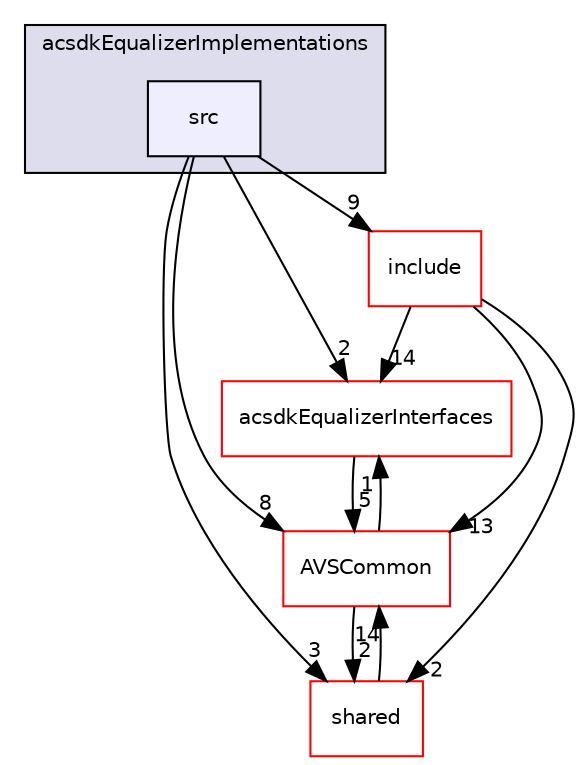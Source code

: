 digraph "/workplace/avs-device-sdk/capabilities/Equalizer/acsdkEqualizerImplementations/src" {
  compound=true
  node [ fontsize="10", fontname="Helvetica"];
  edge [ labelfontsize="10", labelfontname="Helvetica"];
  subgraph clusterdir_2a36deac1a3e1a226a789cbfacbb8bfa {
    graph [ bgcolor="#ddddee", pencolor="black", label="acsdkEqualizerImplementations" fontname="Helvetica", fontsize="10", URL="dir_2a36deac1a3e1a226a789cbfacbb8bfa.html"]
  dir_2dc6139e4aa6e9d23e29cfdf40ec9a4c [shape=box, label="src", style="filled", fillcolor="#eeeeff", pencolor="black", URL="dir_2dc6139e4aa6e9d23e29cfdf40ec9a4c.html"];
  }
  dir_e13649c008142110e36acbd52973a0dc [shape=box label="acsdkEqualizerInterfaces" fillcolor="white" style="filled" color="red" URL="dir_e13649c008142110e36acbd52973a0dc.html"];
  dir_9982052f7ce695d12571567315b2fafa [shape=box label="shared" fillcolor="white" style="filled" color="red" URL="dir_9982052f7ce695d12571567315b2fafa.html"];
  dir_6828c0ed39d19f7e5a1dc746333688c5 [shape=box label="include" fillcolor="white" style="filled" color="red" URL="dir_6828c0ed39d19f7e5a1dc746333688c5.html"];
  dir_13e65effb2bde530b17b3d5eefcd0266 [shape=box label="AVSCommon" fillcolor="white" style="filled" color="red" URL="dir_13e65effb2bde530b17b3d5eefcd0266.html"];
  dir_e13649c008142110e36acbd52973a0dc->dir_13e65effb2bde530b17b3d5eefcd0266 [headlabel="5", labeldistance=1.5 headhref="dir_000320_000017.html"];
  dir_9982052f7ce695d12571567315b2fafa->dir_13e65effb2bde530b17b3d5eefcd0266 [headlabel="14", labeldistance=1.5 headhref="dir_000598_000017.html"];
  dir_6828c0ed39d19f7e5a1dc746333688c5->dir_e13649c008142110e36acbd52973a0dc [headlabel="14", labeldistance=1.5 headhref="dir_000316_000320.html"];
  dir_6828c0ed39d19f7e5a1dc746333688c5->dir_9982052f7ce695d12571567315b2fafa [headlabel="2", labeldistance=1.5 headhref="dir_000316_000598.html"];
  dir_6828c0ed39d19f7e5a1dc746333688c5->dir_13e65effb2bde530b17b3d5eefcd0266 [headlabel="13", labeldistance=1.5 headhref="dir_000316_000017.html"];
  dir_2dc6139e4aa6e9d23e29cfdf40ec9a4c->dir_e13649c008142110e36acbd52973a0dc [headlabel="2", labeldistance=1.5 headhref="dir_000318_000320.html"];
  dir_2dc6139e4aa6e9d23e29cfdf40ec9a4c->dir_9982052f7ce695d12571567315b2fafa [headlabel="3", labeldistance=1.5 headhref="dir_000318_000598.html"];
  dir_2dc6139e4aa6e9d23e29cfdf40ec9a4c->dir_6828c0ed39d19f7e5a1dc746333688c5 [headlabel="9", labeldistance=1.5 headhref="dir_000318_000316.html"];
  dir_2dc6139e4aa6e9d23e29cfdf40ec9a4c->dir_13e65effb2bde530b17b3d5eefcd0266 [headlabel="8", labeldistance=1.5 headhref="dir_000318_000017.html"];
  dir_13e65effb2bde530b17b3d5eefcd0266->dir_e13649c008142110e36acbd52973a0dc [headlabel="1", labeldistance=1.5 headhref="dir_000017_000320.html"];
  dir_13e65effb2bde530b17b3d5eefcd0266->dir_9982052f7ce695d12571567315b2fafa [headlabel="2", labeldistance=1.5 headhref="dir_000017_000598.html"];
}
